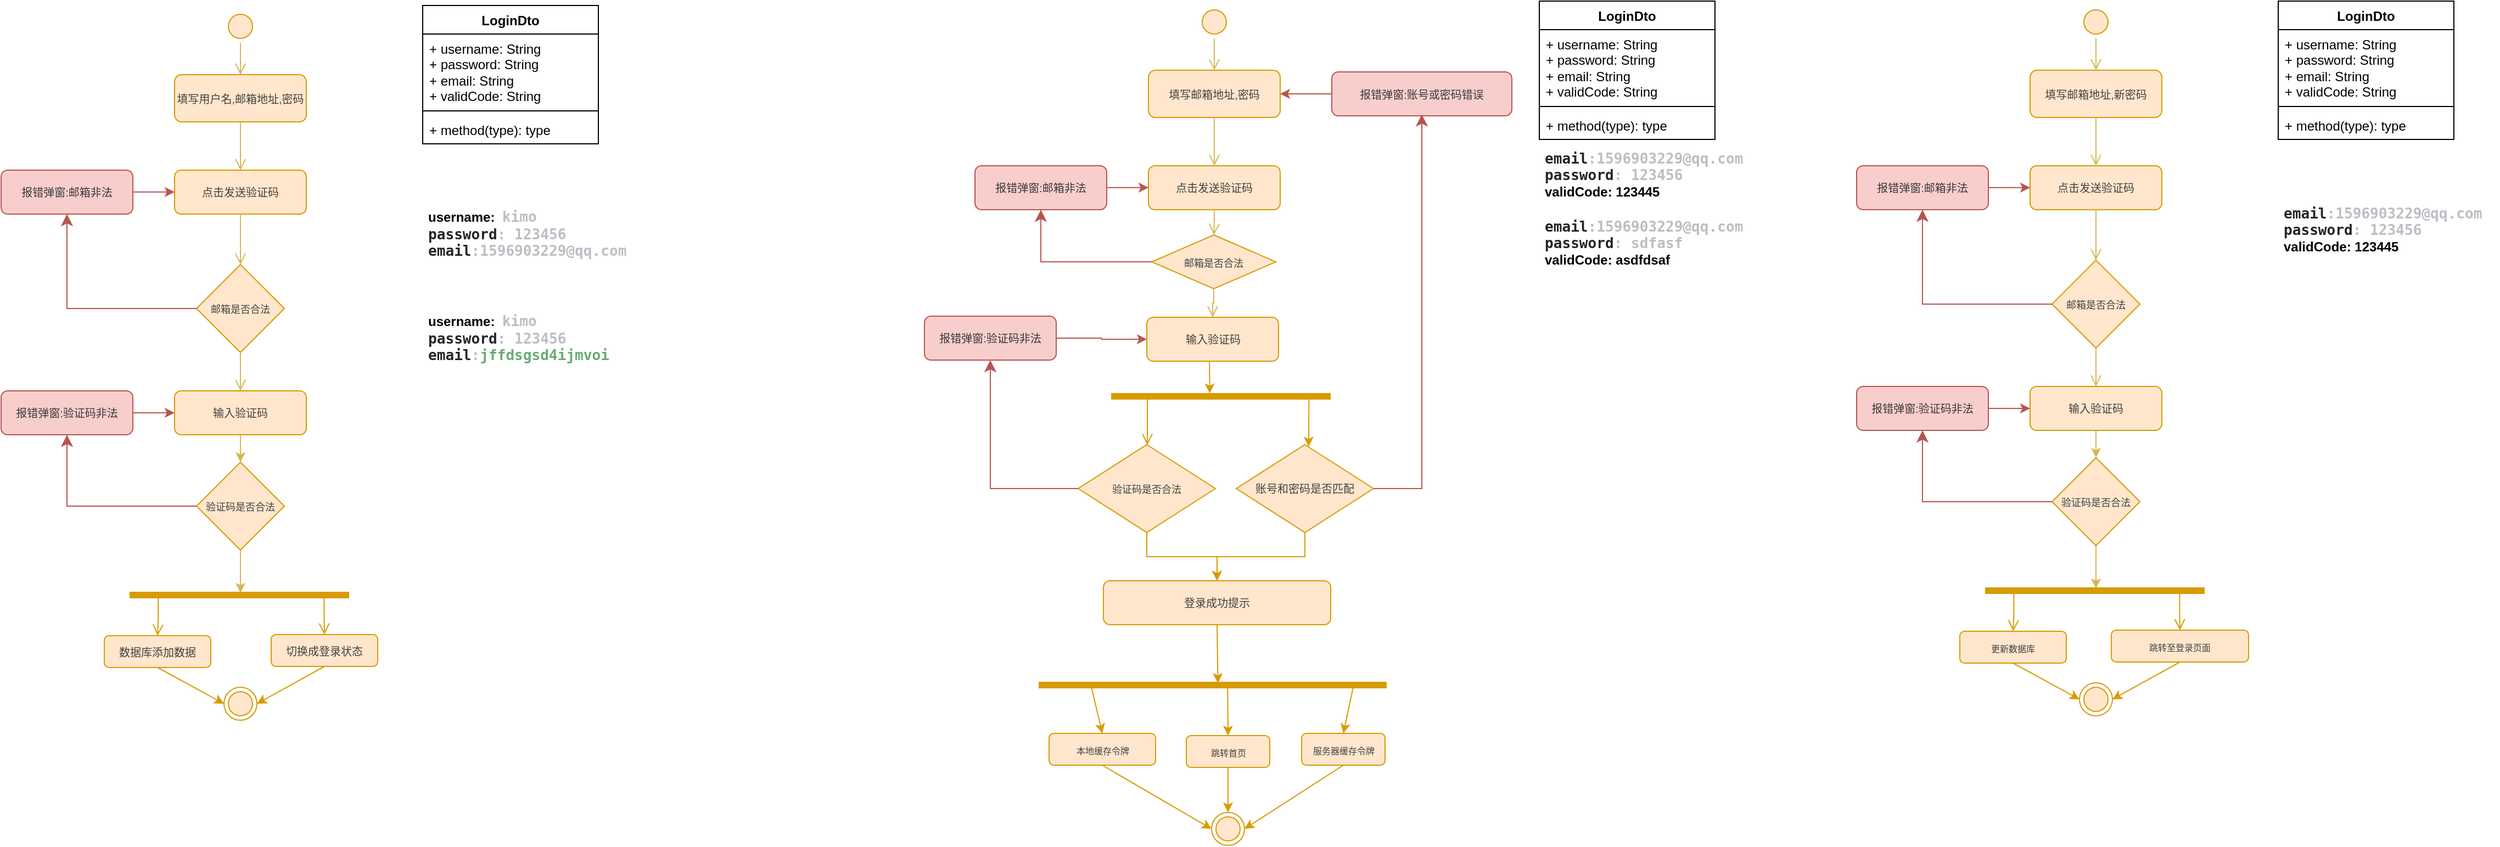<mxfile version="28.2.5">
  <diagram name="第 1 页" id="Ko-EZqCOvVL0mjjenT1L">
    <mxGraphModel dx="1097" dy="647" grid="0" gridSize="10" guides="1" tooltips="1" connect="1" arrows="1" fold="1" page="1" pageScale="1" pageWidth="827" pageHeight="1169" background="none" math="0" shadow="0">
      <root>
        <mxCell id="0" />
        <mxCell id="1" parent="0" />
        <mxCell id="JyAN_obIHdgHUJqG_vVm-1" value="" style="ellipse;html=1;shape=endState;fillColor=#ffe6cc;strokeColor=#d79b00;" parent="1" vertex="1">
          <mxGeometry x="233" y="665" width="30" height="30" as="geometry" />
        </mxCell>
        <mxCell id="JyAN_obIHdgHUJqG_vVm-2" value="" style="ellipse;html=1;shape=startState;fillColor=#ffe6cc;strokeColor=#d79b00;" parent="1" vertex="1">
          <mxGeometry x="233" y="48" width="30" height="30" as="geometry" />
        </mxCell>
        <mxCell id="JyAN_obIHdgHUJqG_vVm-3" value="" style="edgeStyle=orthogonalEdgeStyle;html=1;verticalAlign=bottom;endArrow=open;endSize=8;strokeColor=#d6b656;rounded=0;fillColor=#fff2cc;" parent="1" source="JyAN_obIHdgHUJqG_vVm-2" target="JyAN_obIHdgHUJqG_vVm-4" edge="1">
          <mxGeometry relative="1" as="geometry">
            <mxPoint x="248" y="138" as="targetPoint" />
          </mxGeometry>
        </mxCell>
        <mxCell id="JyAN_obIHdgHUJqG_vVm-4" value="&lt;font style=&quot;color: rgb(66, 66, 66); font-size: 10px;&quot;&gt;填写用户名,邮箱地址,密码&lt;/font&gt;" style="rounded=1;whiteSpace=wrap;html=1;fillColor=#ffe6cc;strokeColor=#d79b00;" parent="1" vertex="1">
          <mxGeometry x="188" y="107" width="120" height="43" as="geometry" />
        </mxCell>
        <mxCell id="JyAN_obIHdgHUJqG_vVm-5" value="&lt;font style=&quot;color: rgb(66, 66, 66); font-size: 10px;&quot;&gt;点击发送验证码&lt;/font&gt;" style="rounded=1;whiteSpace=wrap;html=1;fillColor=#ffe6cc;strokeColor=#d79b00;" parent="1" vertex="1">
          <mxGeometry x="188" y="194" width="120" height="40" as="geometry" />
        </mxCell>
        <mxCell id="JyAN_obIHdgHUJqG_vVm-6" value="" style="edgeStyle=orthogonalEdgeStyle;html=1;verticalAlign=bottom;endArrow=open;endSize=8;strokeColor=#d6b656;rounded=0;fillColor=#fff2cc;entryX=0.5;entryY=0;entryDx=0;entryDy=0;exitX=0.5;exitY=1;exitDx=0;exitDy=0;" parent="1" source="JyAN_obIHdgHUJqG_vVm-4" target="JyAN_obIHdgHUJqG_vVm-5" edge="1">
          <mxGeometry relative="1" as="geometry">
            <mxPoint x="243" y="174" as="targetPoint" />
            <mxPoint x="243" y="100" as="sourcePoint" />
          </mxGeometry>
        </mxCell>
        <mxCell id="JyAN_obIHdgHUJqG_vVm-7" value="" style="edgeStyle=orthogonalEdgeStyle;html=1;verticalAlign=bottom;endArrow=open;endSize=8;strokeColor=#d6b656;rounded=0;fillColor=#fff2cc;entryX=0.5;entryY=0;entryDx=0;entryDy=0;" parent="1" source="JyAN_obIHdgHUJqG_vVm-5" target="JyAN_obIHdgHUJqG_vVm-8" edge="1">
          <mxGeometry relative="1" as="geometry">
            <mxPoint x="247.71" y="474" as="targetPoint" />
            <mxPoint x="247.71" y="364" as="sourcePoint" />
          </mxGeometry>
        </mxCell>
        <mxCell id="JyAN_obIHdgHUJqG_vVm-8" value="&lt;font style=&quot;font-size: 9px; color: rgb(66, 66, 66);&quot;&gt;邮箱是否合法&lt;/font&gt;" style="rhombus;whiteSpace=wrap;html=1;fillColor=#ffe6cc;strokeColor=#d79b00;" parent="1" vertex="1">
          <mxGeometry x="208" y="280" width="80" height="80" as="geometry" />
        </mxCell>
        <mxCell id="JyAN_obIHdgHUJqG_vVm-9" value="" style="edgeStyle=segmentEdgeStyle;endArrow=classic;html=1;curved=0;rounded=0;endSize=8;startSize=8;fillColor=#f8cecc;strokeColor=#b85450;exitX=0;exitY=0.5;exitDx=0;exitDy=0;entryX=0.5;entryY=1;entryDx=0;entryDy=0;" parent="1" source="JyAN_obIHdgHUJqG_vVm-8" target="JyAN_obIHdgHUJqG_vVm-10" edge="1">
          <mxGeometry width="50" height="50" relative="1" as="geometry">
            <mxPoint x="318" y="364" as="sourcePoint" />
            <mxPoint x="71" y="253" as="targetPoint" />
          </mxGeometry>
        </mxCell>
        <mxCell id="cl41dGnrG3kQafIAovNq-9" value="" style="edgeStyle=orthogonalEdgeStyle;rounded=0;orthogonalLoop=1;jettySize=auto;html=1;fillColor=#f8cecc;strokeColor=#b85450;" parent="1" edge="1">
          <mxGeometry relative="1" as="geometry">
            <mxPoint x="149.0" y="213.9" as="sourcePoint" />
            <mxPoint x="188" y="213.9" as="targetPoint" />
            <Array as="points">
              <mxPoint x="176" y="213.9" />
              <mxPoint x="176" y="213.9" />
            </Array>
          </mxGeometry>
        </mxCell>
        <mxCell id="JyAN_obIHdgHUJqG_vVm-10" value="&lt;span style=&quot;font-size: 10px;&quot;&gt;&lt;font style=&quot;color: rgb(58, 58, 58);&quot;&gt;报错弹窗:邮箱非法&lt;/font&gt;&lt;/span&gt;" style="rounded=1;whiteSpace=wrap;html=1;fillColor=#f8cecc;strokeColor=#b85450;" parent="1" vertex="1">
          <mxGeometry x="30" y="194" width="120" height="40" as="geometry" />
        </mxCell>
        <mxCell id="JyAN_obIHdgHUJqG_vVm-11" value="" style="edgeStyle=orthogonalEdgeStyle;html=1;verticalAlign=bottom;endArrow=open;endSize=8;strokeColor=#d6b656;rounded=0;fillColor=#fff2cc;exitX=0.5;exitY=1;exitDx=0;exitDy=0;entryX=0.5;entryY=0;entryDx=0;entryDy=0;" parent="1" source="JyAN_obIHdgHUJqG_vVm-8" target="cl41dGnrG3kQafIAovNq-2" edge="1">
          <mxGeometry relative="1" as="geometry">
            <mxPoint x="248" y="403" as="targetPoint" />
            <mxPoint x="247" y="417" as="sourcePoint" />
          </mxGeometry>
        </mxCell>
        <mxCell id="JyAN_obIHdgHUJqG_vVm-12" value="" style="shape=line;html=1;strokeWidth=6;strokeColor=#d79b00;fillColor=#ffe6cc;" parent="1" vertex="1">
          <mxGeometry x="147" y="576" width="200" height="10" as="geometry" />
        </mxCell>
        <mxCell id="JyAN_obIHdgHUJqG_vVm-13" value="" style="edgeStyle=orthogonalEdgeStyle;html=1;verticalAlign=bottom;endArrow=open;endSize=8;strokeColor=#d79b00;rounded=0;fillColor=#ffe6cc;exitX=0.131;exitY=0.553;exitDx=0;exitDy=0;exitPerimeter=0;entryX=0.5;entryY=0;entryDx=0;entryDy=0;" parent="1" source="JyAN_obIHdgHUJqG_vVm-12" target="JyAN_obIHdgHUJqG_vVm-14" edge="1">
          <mxGeometry relative="1" as="geometry">
            <mxPoint x="173" y="765.32" as="targetPoint" />
            <mxPoint x="174.8" y="647" as="sourcePoint" />
          </mxGeometry>
        </mxCell>
        <mxCell id="JyAN_obIHdgHUJqG_vVm-14" value="&lt;font color=&quot;#424242&quot;&gt;&lt;span style=&quot;font-size: 10px;&quot;&gt;数据库添加数据&lt;/span&gt;&lt;/font&gt;" style="rounded=1;whiteSpace=wrap;html=1;fillColor=#ffe6cc;strokeColor=#d79b00;" parent="1" vertex="1">
          <mxGeometry x="124" y="618" width="97" height="29" as="geometry" />
        </mxCell>
        <mxCell id="JyAN_obIHdgHUJqG_vVm-15" value="" style="edgeStyle=orthogonalEdgeStyle;html=1;verticalAlign=bottom;endArrow=open;endSize=8;strokeColor=#d79b00;rounded=0;fillColor=#ffe6cc;exitX=0.886;exitY=0.567;exitDx=0;exitDy=0;exitPerimeter=0;entryX=0.5;entryY=0;entryDx=0;entryDy=0;" parent="1" source="JyAN_obIHdgHUJqG_vVm-12" target="JyAN_obIHdgHUJqG_vVm-16" edge="1">
          <mxGeometry relative="1" as="geometry">
            <mxPoint x="325" y="774" as="targetPoint" />
            <mxPoint x="324" y="633" as="sourcePoint" />
          </mxGeometry>
        </mxCell>
        <mxCell id="JyAN_obIHdgHUJqG_vVm-16" value="&lt;font color=&quot;#424242&quot;&gt;&lt;span style=&quot;font-size: 10px;&quot;&gt;切换成登录状态&lt;/span&gt;&lt;/font&gt;" style="rounded=1;whiteSpace=wrap;html=1;fillColor=#ffe6cc;strokeColor=#d79b00;" parent="1" vertex="1">
          <mxGeometry x="276" y="617" width="97" height="29" as="geometry" />
        </mxCell>
        <mxCell id="JyAN_obIHdgHUJqG_vVm-18" value="" style="endArrow=classic;html=1;rounded=0;fillColor=#ffe6cc;strokeColor=#d79b00;entryX=0;entryY=0.5;entryDx=0;entryDy=0;exitX=0.5;exitY=1;exitDx=0;exitDy=0;" parent="1" source="JyAN_obIHdgHUJqG_vVm-14" target="JyAN_obIHdgHUJqG_vVm-1" edge="1">
          <mxGeometry width="50" height="50" relative="1" as="geometry">
            <mxPoint x="99" y="818" as="sourcePoint" />
            <mxPoint x="149" y="768" as="targetPoint" />
          </mxGeometry>
        </mxCell>
        <mxCell id="JyAN_obIHdgHUJqG_vVm-19" value="" style="endArrow=classic;html=1;rounded=0;fillColor=#ffe6cc;strokeColor=#d79b00;entryX=1;entryY=0.5;entryDx=0;entryDy=0;exitX=0.5;exitY=1;exitDx=0;exitDy=0;" parent="1" source="JyAN_obIHdgHUJqG_vVm-16" target="JyAN_obIHdgHUJqG_vVm-1" edge="1">
          <mxGeometry width="50" height="50" relative="1" as="geometry">
            <mxPoint x="282" y="723" as="sourcePoint" />
            <mxPoint x="342" y="795" as="targetPoint" />
          </mxGeometry>
        </mxCell>
        <mxCell id="JyAN_obIHdgHUJqG_vVm-20" value="LoginDto" style="swimlane;fontStyle=1;align=center;verticalAlign=top;childLayout=stackLayout;horizontal=1;startSize=26;horizontalStack=0;resizeParent=1;resizeParentMax=0;resizeLast=0;collapsible=1;marginBottom=0;whiteSpace=wrap;html=1;" parent="1" vertex="1">
          <mxGeometry x="414" y="44" width="160" height="126" as="geometry" />
        </mxCell>
        <mxCell id="JyAN_obIHdgHUJqG_vVm-21" value="+ username: String&lt;div&gt;+ password: String&lt;/div&gt;&lt;div&gt;+ email: String&lt;/div&gt;&lt;div&gt;+ validCode: String&lt;/div&gt;" style="text;strokeColor=none;fillColor=none;align=left;verticalAlign=top;spacingLeft=4;spacingRight=4;overflow=hidden;rotatable=0;points=[[0,0.5],[1,0.5]];portConstraint=eastwest;whiteSpace=wrap;html=1;" parent="JyAN_obIHdgHUJqG_vVm-20" vertex="1">
          <mxGeometry y="26" width="160" height="66" as="geometry" />
        </mxCell>
        <mxCell id="JyAN_obIHdgHUJqG_vVm-22" value="" style="line;strokeWidth=1;fillColor=none;align=left;verticalAlign=middle;spacingTop=-1;spacingLeft=3;spacingRight=3;rotatable=0;labelPosition=right;points=[];portConstraint=eastwest;strokeColor=inherit;" parent="JyAN_obIHdgHUJqG_vVm-20" vertex="1">
          <mxGeometry y="92" width="160" height="8" as="geometry" />
        </mxCell>
        <mxCell id="JyAN_obIHdgHUJqG_vVm-23" value="+ method(type): type" style="text;strokeColor=none;fillColor=none;align=left;verticalAlign=top;spacingLeft=4;spacingRight=4;overflow=hidden;rotatable=0;points=[[0,0.5],[1,0.5]];portConstraint=eastwest;whiteSpace=wrap;html=1;" parent="JyAN_obIHdgHUJqG_vVm-20" vertex="1">
          <mxGeometry y="100" width="160" height="26" as="geometry" />
        </mxCell>
        <mxCell id="JyAN_obIHdgHUJqG_vVm-24" value="username:&amp;nbsp;&lt;span&gt;&amp;nbsp;&lt;span style=&quot;font-family: &amp;quot;JetBrains Mono&amp;quot;, monospace; font-size: 9.8pt; color: rgb(188, 190, 196);&quot;&gt;kimo&lt;/span&gt;&lt;/span&gt;&lt;div&gt;&lt;span style=&quot;font-family: &amp;quot;JetBrains Mono&amp;quot;, monospace; font-size: 9.8pt; color: rgb(188, 190, 196);&quot;&gt;&lt;font style=&quot;color: rgb(37, 37, 37);&quot;&gt;password&lt;/font&gt;&lt;/span&gt;&lt;span style=&quot;font-family: &amp;quot;JetBrains Mono&amp;quot;, monospace; font-size: 9.8pt; color: rgb(188, 190, 196);&quot;&gt;: 123456&lt;/span&gt;&lt;/div&gt;&lt;div&gt;&lt;span style=&quot;font-family: &amp;quot;JetBrains Mono&amp;quot;, monospace; font-size: 9.8pt; color: rgb(188, 190, 196);&quot;&gt;&lt;font style=&quot;color: rgb(37, 37, 37);&quot;&gt;email&lt;/font&gt;&lt;/span&gt;&lt;span style=&quot;font-family: &amp;quot;JetBrains Mono&amp;quot;, monospace; font-size: 9.8pt; color: rgb(188, 190, 196);&quot;&gt;:1596903229@qq.com&lt;/span&gt;&lt;/div&gt;" style="text;align=left;fontStyle=1;verticalAlign=middle;spacingLeft=3;spacingRight=3;strokeColor=none;rotatable=0;points=[[0,0.5],[1,0.5]];portConstraint=eastwest;html=1;" parent="1" vertex="1">
          <mxGeometry x="414" y="207" width="201" height="90" as="geometry" />
        </mxCell>
        <mxCell id="JyAN_obIHdgHUJqG_vVm-25" value="username:&amp;nbsp;&lt;span&gt;&amp;nbsp;&lt;span style=&quot;font-family: &amp;quot;JetBrains Mono&amp;quot;, monospace; font-size: 9.8pt; color: rgb(188, 190, 196);&quot;&gt;kimo&lt;/span&gt;&lt;/span&gt;&lt;div&gt;&lt;span style=&quot;font-family: &amp;quot;JetBrains Mono&amp;quot;, monospace; font-size: 9.8pt; color: rgb(188, 190, 196);&quot;&gt;&lt;font style=&quot;color: rgb(37, 37, 37);&quot;&gt;password&lt;/font&gt;&lt;/span&gt;&lt;span style=&quot;font-family: &amp;quot;JetBrains Mono&amp;quot;, monospace; font-size: 9.8pt; color: rgb(188, 190, 196);&quot;&gt;: 123456&lt;/span&gt;&lt;/div&gt;&lt;div&gt;&lt;span style=&quot;font-family: &amp;quot;JetBrains Mono&amp;quot;, monospace; font-size: 9.8pt; color: rgb(188, 190, 196);&quot;&gt;&lt;font style=&quot;color: rgb(37, 37, 37);&quot;&gt;email&lt;/font&gt;&lt;/span&gt;&lt;span style=&quot;font-family: &amp;quot;JetBrains Mono&amp;quot;, monospace; font-size: 9.8pt; color: rgb(188, 190, 196);&quot;&gt;:&lt;/span&gt;&lt;span style=&quot;color: rgb(106, 171, 115); font-family: &amp;quot;JetBrains Mono&amp;quot;, monospace; font-size: 9.8pt;&quot;&gt;jffdsgsd4ijmvo&lt;/span&gt;&lt;span style=&quot;color: rgb(106, 171, 115); font-family: &amp;quot;JetBrains Mono&amp;quot;, monospace; font-size: 9.8pt;&quot;&gt;i&lt;/span&gt;&lt;/div&gt;" style="text;align=left;fontStyle=1;verticalAlign=middle;spacingLeft=3;spacingRight=3;strokeColor=none;rotatable=0;points=[[0,0.5],[1,0.5]];portConstraint=eastwest;html=1;" parent="1" vertex="1">
          <mxGeometry x="414" y="302" width="201" height="90" as="geometry" />
        </mxCell>
        <mxCell id="cl41dGnrG3kQafIAovNq-4" value="" style="edgeStyle=orthogonalEdgeStyle;rounded=0;orthogonalLoop=1;jettySize=auto;html=1;fillColor=#fff2cc;strokeColor=#d6b656;" parent="1" source="cl41dGnrG3kQafIAovNq-2" target="cl41dGnrG3kQafIAovNq-3" edge="1">
          <mxGeometry relative="1" as="geometry" />
        </mxCell>
        <mxCell id="cl41dGnrG3kQafIAovNq-2" value="&lt;font style=&quot;color: rgb(66, 66, 66); font-size: 10px;&quot;&gt;输入验证码&lt;/font&gt;" style="rounded=1;whiteSpace=wrap;html=1;fillColor=#ffe6cc;strokeColor=#d79b00;" parent="1" vertex="1">
          <mxGeometry x="188" y="395" width="120" height="40" as="geometry" />
        </mxCell>
        <mxCell id="cl41dGnrG3kQafIAovNq-5" value="" style="edgeStyle=orthogonalEdgeStyle;rounded=0;orthogonalLoop=1;jettySize=auto;html=1;fillColor=#fff2cc;strokeColor=#d6b656;entryX=0.504;entryY=0.26;entryDx=0;entryDy=0;entryPerimeter=0;" parent="1" source="cl41dGnrG3kQafIAovNq-3" target="JyAN_obIHdgHUJqG_vVm-12" edge="1">
          <mxGeometry relative="1" as="geometry">
            <Array as="points">
              <mxPoint x="248" y="579" />
              <mxPoint x="248" y="579" />
            </Array>
          </mxGeometry>
        </mxCell>
        <mxCell id="cl41dGnrG3kQafIAovNq-3" value="&lt;font style=&quot;font-size: 9px; color: rgb(66, 66, 66);&quot;&gt;验证码是否合法&lt;/font&gt;" style="rhombus;whiteSpace=wrap;html=1;fillColor=#ffe6cc;strokeColor=#d79b00;" parent="1" vertex="1">
          <mxGeometry x="208" y="460" width="80" height="80" as="geometry" />
        </mxCell>
        <mxCell id="cl41dGnrG3kQafIAovNq-6" value="" style="edgeStyle=segmentEdgeStyle;endArrow=classic;html=1;curved=0;rounded=0;endSize=8;startSize=8;fillColor=#f8cecc;strokeColor=#b85450;exitX=0;exitY=0.5;exitDx=0;exitDy=0;entryX=0.5;entryY=1;entryDx=0;entryDy=0;" parent="1" source="cl41dGnrG3kQafIAovNq-3" target="cl41dGnrG3kQafIAovNq-7" edge="1">
          <mxGeometry width="50" height="50" relative="1" as="geometry">
            <mxPoint x="208" y="501" as="sourcePoint" />
            <mxPoint x="71" y="434" as="targetPoint" />
          </mxGeometry>
        </mxCell>
        <mxCell id="cl41dGnrG3kQafIAovNq-8" value="" style="edgeStyle=orthogonalEdgeStyle;rounded=0;orthogonalLoop=1;jettySize=auto;html=1;fillColor=#f8cecc;strokeColor=#b85450;" parent="1" source="cl41dGnrG3kQafIAovNq-7" target="cl41dGnrG3kQafIAovNq-2" edge="1">
          <mxGeometry relative="1" as="geometry" />
        </mxCell>
        <mxCell id="cl41dGnrG3kQafIAovNq-7" value="&lt;span style=&quot;font-size: 10px;&quot;&gt;&lt;font style=&quot;color: rgb(58, 58, 58);&quot;&gt;报错弹窗:验证码非法&lt;/font&gt;&lt;/span&gt;" style="rounded=1;whiteSpace=wrap;html=1;fillColor=#f8cecc;strokeColor=#b85450;" parent="1" vertex="1">
          <mxGeometry x="30" y="395" width="120" height="40" as="geometry" />
        </mxCell>
        <mxCell id="cl41dGnrG3kQafIAovNq-10" value="" style="ellipse;html=1;shape=endState;fillColor=#ffe6cc;strokeColor=#d79b00;" parent="1" vertex="1">
          <mxGeometry x="1132.5" y="779" width="30" height="30" as="geometry" />
        </mxCell>
        <mxCell id="cl41dGnrG3kQafIAovNq-11" value="" style="ellipse;html=1;shape=startState;fillColor=#ffe6cc;strokeColor=#d79b00;" parent="1" vertex="1">
          <mxGeometry x="1120" y="44" width="30" height="30" as="geometry" />
        </mxCell>
        <mxCell id="cl41dGnrG3kQafIAovNq-12" value="" style="edgeStyle=orthogonalEdgeStyle;html=1;verticalAlign=bottom;endArrow=open;endSize=8;strokeColor=#d6b656;rounded=0;fillColor=#fff2cc;" parent="1" source="cl41dGnrG3kQafIAovNq-11" target="cl41dGnrG3kQafIAovNq-13" edge="1">
          <mxGeometry relative="1" as="geometry">
            <mxPoint x="1135" y="134" as="targetPoint" />
          </mxGeometry>
        </mxCell>
        <mxCell id="cl41dGnrG3kQafIAovNq-13" value="&lt;font style=&quot;color: rgb(66, 66, 66); font-size: 10px;&quot;&gt;填写邮箱地址,密码&lt;/font&gt;" style="rounded=1;whiteSpace=wrap;html=1;fillColor=#ffe6cc;strokeColor=#d79b00;" parent="1" vertex="1">
          <mxGeometry x="1075" y="103" width="120" height="43" as="geometry" />
        </mxCell>
        <mxCell id="cl41dGnrG3kQafIAovNq-14" value="&lt;font style=&quot;color: rgb(66, 66, 66); font-size: 10px;&quot;&gt;点击发送验证码&lt;/font&gt;" style="rounded=1;whiteSpace=wrap;html=1;fillColor=#ffe6cc;strokeColor=#d79b00;" parent="1" vertex="1">
          <mxGeometry x="1075" y="190" width="120" height="40" as="geometry" />
        </mxCell>
        <mxCell id="cl41dGnrG3kQafIAovNq-15" value="" style="edgeStyle=orthogonalEdgeStyle;html=1;verticalAlign=bottom;endArrow=open;endSize=8;strokeColor=#d6b656;rounded=0;fillColor=#fff2cc;entryX=0.5;entryY=0;entryDx=0;entryDy=0;exitX=0.5;exitY=1;exitDx=0;exitDy=0;" parent="1" source="cl41dGnrG3kQafIAovNq-13" target="cl41dGnrG3kQafIAovNq-14" edge="1">
          <mxGeometry relative="1" as="geometry">
            <mxPoint x="1130" y="170" as="targetPoint" />
            <mxPoint x="1130" y="96" as="sourcePoint" />
          </mxGeometry>
        </mxCell>
        <mxCell id="cl41dGnrG3kQafIAovNq-16" value="" style="edgeStyle=orthogonalEdgeStyle;html=1;verticalAlign=bottom;endArrow=open;endSize=8;strokeColor=#d6b656;rounded=0;fillColor=#fff2cc;entryX=0.5;entryY=0;entryDx=0;entryDy=0;" parent="1" source="cl41dGnrG3kQafIAovNq-14" target="cl41dGnrG3kQafIAovNq-17" edge="1">
          <mxGeometry relative="1" as="geometry">
            <mxPoint x="1134.71" y="470" as="targetPoint" />
            <mxPoint x="1134.71" y="360" as="sourcePoint" />
          </mxGeometry>
        </mxCell>
        <mxCell id="cl41dGnrG3kQafIAovNq-17" value="&lt;font style=&quot;font-size: 9px; color: rgb(66, 66, 66);&quot;&gt;邮箱是否合法&lt;/font&gt;" style="rhombus;whiteSpace=wrap;html=1;fillColor=#ffe6cc;strokeColor=#d79b00;" parent="1" vertex="1">
          <mxGeometry x="1078" y="253" width="113" height="49" as="geometry" />
        </mxCell>
        <mxCell id="cl41dGnrG3kQafIAovNq-18" value="" style="edgeStyle=segmentEdgeStyle;endArrow=classic;html=1;curved=0;rounded=0;endSize=8;startSize=8;fillColor=#f8cecc;strokeColor=#b85450;exitX=0;exitY=0.5;exitDx=0;exitDy=0;entryX=0.5;entryY=1;entryDx=0;entryDy=0;" parent="1" source="cl41dGnrG3kQafIAovNq-17" target="cl41dGnrG3kQafIAovNq-20" edge="1">
          <mxGeometry width="50" height="50" relative="1" as="geometry">
            <mxPoint x="1205" y="360" as="sourcePoint" />
            <mxPoint x="958" y="249" as="targetPoint" />
          </mxGeometry>
        </mxCell>
        <mxCell id="cl41dGnrG3kQafIAovNq-19" value="" style="edgeStyle=orthogonalEdgeStyle;rounded=0;orthogonalLoop=1;jettySize=auto;html=1;fillColor=#f8cecc;strokeColor=#b85450;" parent="1" edge="1">
          <mxGeometry relative="1" as="geometry">
            <mxPoint x="1036" y="209.9" as="sourcePoint" />
            <mxPoint x="1075" y="209.9" as="targetPoint" />
            <Array as="points">
              <mxPoint x="1063" y="209.9" />
              <mxPoint x="1063" y="209.9" />
            </Array>
          </mxGeometry>
        </mxCell>
        <mxCell id="cl41dGnrG3kQafIAovNq-20" value="&lt;span style=&quot;font-size: 10px;&quot;&gt;&lt;font style=&quot;color: rgb(58, 58, 58);&quot;&gt;报错弹窗:邮箱非法&lt;/font&gt;&lt;/span&gt;" style="rounded=1;whiteSpace=wrap;html=1;fillColor=#f8cecc;strokeColor=#b85450;" parent="1" vertex="1">
          <mxGeometry x="917" y="190" width="120" height="40" as="geometry" />
        </mxCell>
        <mxCell id="cl41dGnrG3kQafIAovNq-21" value="" style="edgeStyle=orthogonalEdgeStyle;html=1;verticalAlign=bottom;endArrow=open;endSize=8;strokeColor=#d6b656;rounded=0;fillColor=#fff2cc;exitX=0.5;exitY=1;exitDx=0;exitDy=0;entryX=0.5;entryY=0;entryDx=0;entryDy=0;" parent="1" source="cl41dGnrG3kQafIAovNq-17" target="cl41dGnrG3kQafIAovNq-36" edge="1">
          <mxGeometry relative="1" as="geometry">
            <mxPoint x="1134" y="376" as="targetPoint" />
            <mxPoint x="1133" y="390" as="sourcePoint" />
          </mxGeometry>
        </mxCell>
        <mxCell id="cl41dGnrG3kQafIAovNq-22" value="" style="shape=line;html=1;strokeWidth=6;strokeColor=#d79b00;fillColor=#ffe6cc;" parent="1" vertex="1">
          <mxGeometry x="975" y="658" width="317" height="10" as="geometry" />
        </mxCell>
        <mxCell id="cl41dGnrG3kQafIAovNq-24" value="&lt;font style=&quot;font-size: 8px;&quot; color=&quot;#424242&quot;&gt;本地缓存令牌&lt;/font&gt;" style="rounded=1;whiteSpace=wrap;html=1;fillColor=#ffe6cc;strokeColor=#d79b00;" parent="1" vertex="1">
          <mxGeometry x="984.5" y="707" width="97" height="29" as="geometry" />
        </mxCell>
        <mxCell id="cl41dGnrG3kQafIAovNq-26" value="&lt;font style=&quot;font-size: 8px;&quot; color=&quot;#424242&quot;&gt;服务器缓存令牌&lt;/font&gt;" style="rounded=1;whiteSpace=wrap;html=1;fillColor=#ffe6cc;strokeColor=#d79b00;" parent="1" vertex="1">
          <mxGeometry x="1214.5" y="707" width="76" height="29" as="geometry" />
        </mxCell>
        <mxCell id="cl41dGnrG3kQafIAovNq-27" value="" style="endArrow=classic;html=1;rounded=0;fillColor=#ffe6cc;strokeColor=#d79b00;entryX=0;entryY=0.5;entryDx=0;entryDy=0;exitX=0.5;exitY=1;exitDx=0;exitDy=0;" parent="1" source="cl41dGnrG3kQafIAovNq-24" target="cl41dGnrG3kQafIAovNq-10" edge="1">
          <mxGeometry width="50" height="50" relative="1" as="geometry">
            <mxPoint x="1030.5" y="911" as="sourcePoint" />
            <mxPoint x="1080.5" y="861" as="targetPoint" />
          </mxGeometry>
        </mxCell>
        <mxCell id="cl41dGnrG3kQafIAovNq-28" value="" style="endArrow=classic;html=1;rounded=0;fillColor=#ffe6cc;strokeColor=#d79b00;entryX=1;entryY=0.5;entryDx=0;entryDy=0;exitX=0.5;exitY=1;exitDx=0;exitDy=0;" parent="1" source="cl41dGnrG3kQafIAovNq-26" target="cl41dGnrG3kQafIAovNq-10" edge="1">
          <mxGeometry width="50" height="50" relative="1" as="geometry">
            <mxPoint x="1213.5" y="816" as="sourcePoint" />
            <mxPoint x="1273.5" y="888" as="targetPoint" />
          </mxGeometry>
        </mxCell>
        <mxCell id="cl41dGnrG3kQafIAovNq-29" value="LoginDto" style="swimlane;fontStyle=1;align=center;verticalAlign=top;childLayout=stackLayout;horizontal=1;startSize=26;horizontalStack=0;resizeParent=1;resizeParentMax=0;resizeLast=0;collapsible=1;marginBottom=0;whiteSpace=wrap;html=1;" parent="1" vertex="1">
          <mxGeometry x="1431" y="40" width="160" height="126" as="geometry" />
        </mxCell>
        <mxCell id="cl41dGnrG3kQafIAovNq-30" value="+ username: String&lt;div&gt;+ password: String&lt;/div&gt;&lt;div&gt;+ email: String&lt;/div&gt;&lt;div&gt;+ validCode: String&lt;/div&gt;" style="text;strokeColor=none;fillColor=none;align=left;verticalAlign=top;spacingLeft=4;spacingRight=4;overflow=hidden;rotatable=0;points=[[0,0.5],[1,0.5]];portConstraint=eastwest;whiteSpace=wrap;html=1;" parent="cl41dGnrG3kQafIAovNq-29" vertex="1">
          <mxGeometry y="26" width="160" height="66" as="geometry" />
        </mxCell>
        <mxCell id="cl41dGnrG3kQafIAovNq-31" value="" style="line;strokeWidth=1;fillColor=none;align=left;verticalAlign=middle;spacingTop=-1;spacingLeft=3;spacingRight=3;rotatable=0;labelPosition=right;points=[];portConstraint=eastwest;strokeColor=inherit;" parent="cl41dGnrG3kQafIAovNq-29" vertex="1">
          <mxGeometry y="92" width="160" height="8" as="geometry" />
        </mxCell>
        <mxCell id="cl41dGnrG3kQafIAovNq-32" value="+ method(type): type" style="text;strokeColor=none;fillColor=none;align=left;verticalAlign=top;spacingLeft=4;spacingRight=4;overflow=hidden;rotatable=0;points=[[0,0.5],[1,0.5]];portConstraint=eastwest;whiteSpace=wrap;html=1;" parent="cl41dGnrG3kQafIAovNq-29" vertex="1">
          <mxGeometry y="100" width="160" height="26" as="geometry" />
        </mxCell>
        <mxCell id="cl41dGnrG3kQafIAovNq-33" value="&lt;div&gt;&lt;span style=&quot;font-family: &amp;quot;JetBrains Mono&amp;quot;, monospace; font-size: 9.8pt; color: rgb(188, 190, 196);&quot;&gt;&lt;font style=&quot;color: rgb(37, 37, 37);&quot;&gt;&lt;span style=&quot;font-size: 9.8pt; color: rgb(188, 190, 196);&quot;&gt;&lt;font style=&quot;color: rgb(37, 37, 37);&quot;&gt;email&lt;/font&gt;&lt;/span&gt;&lt;span style=&quot;font-size: 9.8pt; color: rgb(188, 190, 196);&quot;&gt;:1596903229@qq.com&lt;/span&gt;&lt;/font&gt;&lt;/span&gt;&lt;/div&gt;&lt;div&gt;&lt;span style=&quot;font-family: &amp;quot;JetBrains Mono&amp;quot;, monospace; font-size: 9.8pt; color: rgb(188, 190, 196);&quot;&gt;&lt;font style=&quot;color: rgb(37, 37, 37);&quot;&gt;password&lt;/font&gt;&lt;/span&gt;&lt;span style=&quot;font-family: &amp;quot;JetBrains Mono&amp;quot;, monospace; font-size: 9.8pt; color: rgb(188, 190, 196);&quot;&gt;: 123456&lt;/span&gt;&lt;/div&gt;&lt;div&gt;validCode: 123445&lt;/div&gt;" style="text;align=left;fontStyle=1;verticalAlign=middle;spacingLeft=3;spacingRight=3;strokeColor=none;rotatable=0;points=[[0,0.5],[1,0.5]];portConstraint=eastwest;html=1;" parent="1" vertex="1">
          <mxGeometry x="1431" y="166" width="185" height="63" as="geometry" />
        </mxCell>
        <mxCell id="cl41dGnrG3kQafIAovNq-36" value="&lt;font style=&quot;color: rgb(66, 66, 66); font-size: 10px;&quot;&gt;输入验证码&lt;/font&gt;" style="rounded=1;whiteSpace=wrap;html=1;fillColor=#ffe6cc;strokeColor=#d79b00;" parent="1" vertex="1">
          <mxGeometry x="1073.5" y="328" width="120" height="40" as="geometry" />
        </mxCell>
        <mxCell id="i4DFssfE9nqBNgPuMoIz-15" value="" style="edgeStyle=orthogonalEdgeStyle;rounded=0;orthogonalLoop=1;jettySize=auto;html=1;fillColor=#ffe6cc;strokeColor=#d79b00;" parent="1" source="cl41dGnrG3kQafIAovNq-38" target="i4DFssfE9nqBNgPuMoIz-14" edge="1">
          <mxGeometry relative="1" as="geometry" />
        </mxCell>
        <mxCell id="cl41dGnrG3kQafIAovNq-38" value="&lt;font style=&quot;font-size: 9px; color: rgb(66, 66, 66);&quot;&gt;验证码是否合法&lt;/font&gt;" style="rhombus;whiteSpace=wrap;html=1;fillColor=#ffe6cc;strokeColor=#d79b00;" parent="1" vertex="1">
          <mxGeometry x="1011" y="444" width="125" height="80" as="geometry" />
        </mxCell>
        <mxCell id="cl41dGnrG3kQafIAovNq-39" value="" style="edgeStyle=segmentEdgeStyle;endArrow=classic;html=1;curved=0;rounded=0;endSize=8;startSize=8;fillColor=#f8cecc;strokeColor=#b85450;exitX=0;exitY=0.5;exitDx=0;exitDy=0;entryX=0.5;entryY=1;entryDx=0;entryDy=0;" parent="1" source="cl41dGnrG3kQafIAovNq-38" target="cl41dGnrG3kQafIAovNq-41" edge="1">
          <mxGeometry width="50" height="50" relative="1" as="geometry">
            <mxPoint x="1094" y="474" as="sourcePoint" />
            <mxPoint x="957" y="407" as="targetPoint" />
          </mxGeometry>
        </mxCell>
        <mxCell id="cl41dGnrG3kQafIAovNq-40" value="" style="edgeStyle=orthogonalEdgeStyle;rounded=0;orthogonalLoop=1;jettySize=auto;html=1;fillColor=#f8cecc;strokeColor=#b85450;" parent="1" source="cl41dGnrG3kQafIAovNq-41" target="cl41dGnrG3kQafIAovNq-36" edge="1">
          <mxGeometry relative="1" as="geometry" />
        </mxCell>
        <mxCell id="cl41dGnrG3kQafIAovNq-41" value="&lt;span style=&quot;font-size: 10px;&quot;&gt;&lt;font style=&quot;color: rgb(58, 58, 58);&quot;&gt;报错弹窗:验证码非法&lt;/font&gt;&lt;/span&gt;" style="rounded=1;whiteSpace=wrap;html=1;fillColor=#f8cecc;strokeColor=#b85450;" parent="1" vertex="1">
          <mxGeometry x="871" y="327" width="120" height="40" as="geometry" />
        </mxCell>
        <mxCell id="cl41dGnrG3kQafIAovNq-42" value="" style="ellipse;html=1;shape=endState;fillColor=#ffe6cc;strokeColor=#d79b00;" parent="1" vertex="1">
          <mxGeometry x="1923" y="661" width="30" height="30" as="geometry" />
        </mxCell>
        <mxCell id="cl41dGnrG3kQafIAovNq-43" value="" style="ellipse;html=1;shape=startState;fillColor=#ffe6cc;strokeColor=#d79b00;" parent="1" vertex="1">
          <mxGeometry x="1923" y="44" width="30" height="30" as="geometry" />
        </mxCell>
        <mxCell id="cl41dGnrG3kQafIAovNq-44" value="" style="edgeStyle=orthogonalEdgeStyle;html=1;verticalAlign=bottom;endArrow=open;endSize=8;strokeColor=#d6b656;rounded=0;fillColor=#fff2cc;" parent="1" source="cl41dGnrG3kQafIAovNq-43" target="cl41dGnrG3kQafIAovNq-45" edge="1">
          <mxGeometry relative="1" as="geometry">
            <mxPoint x="1938" y="134" as="targetPoint" />
          </mxGeometry>
        </mxCell>
        <mxCell id="cl41dGnrG3kQafIAovNq-45" value="&lt;font style=&quot;color: rgb(66, 66, 66); font-size: 10px;&quot;&gt;填写邮箱地址,新密码&lt;/font&gt;" style="rounded=1;whiteSpace=wrap;html=1;fillColor=#ffe6cc;strokeColor=#d79b00;" parent="1" vertex="1">
          <mxGeometry x="1878" y="103" width="120" height="43" as="geometry" />
        </mxCell>
        <mxCell id="cl41dGnrG3kQafIAovNq-46" value="&lt;font style=&quot;color: rgb(66, 66, 66); font-size: 10px;&quot;&gt;点击发送验证码&lt;/font&gt;" style="rounded=1;whiteSpace=wrap;html=1;fillColor=#ffe6cc;strokeColor=#d79b00;" parent="1" vertex="1">
          <mxGeometry x="1878" y="190" width="120" height="40" as="geometry" />
        </mxCell>
        <mxCell id="cl41dGnrG3kQafIAovNq-47" value="" style="edgeStyle=orthogonalEdgeStyle;html=1;verticalAlign=bottom;endArrow=open;endSize=8;strokeColor=#d6b656;rounded=0;fillColor=#fff2cc;entryX=0.5;entryY=0;entryDx=0;entryDy=0;exitX=0.5;exitY=1;exitDx=0;exitDy=0;" parent="1" source="cl41dGnrG3kQafIAovNq-45" target="cl41dGnrG3kQafIAovNq-46" edge="1">
          <mxGeometry relative="1" as="geometry">
            <mxPoint x="1933" y="170" as="targetPoint" />
            <mxPoint x="1933" y="96" as="sourcePoint" />
          </mxGeometry>
        </mxCell>
        <mxCell id="cl41dGnrG3kQafIAovNq-48" value="" style="edgeStyle=orthogonalEdgeStyle;html=1;verticalAlign=bottom;endArrow=open;endSize=8;strokeColor=#d6b656;rounded=0;fillColor=#fff2cc;entryX=0.5;entryY=0;entryDx=0;entryDy=0;" parent="1" source="cl41dGnrG3kQafIAovNq-46" target="cl41dGnrG3kQafIAovNq-49" edge="1">
          <mxGeometry relative="1" as="geometry">
            <mxPoint x="1937.71" y="470" as="targetPoint" />
            <mxPoint x="1937.71" y="360" as="sourcePoint" />
          </mxGeometry>
        </mxCell>
        <mxCell id="cl41dGnrG3kQafIAovNq-49" value="&lt;font style=&quot;font-size: 9px; color: rgb(66, 66, 66);&quot;&gt;邮箱是否合法&lt;/font&gt;" style="rhombus;whiteSpace=wrap;html=1;fillColor=#ffe6cc;strokeColor=#d79b00;" parent="1" vertex="1">
          <mxGeometry x="1898" y="276" width="80" height="80" as="geometry" />
        </mxCell>
        <mxCell id="cl41dGnrG3kQafIAovNq-50" value="" style="edgeStyle=segmentEdgeStyle;endArrow=classic;html=1;curved=0;rounded=0;endSize=8;startSize=8;fillColor=#f8cecc;strokeColor=#b85450;exitX=0;exitY=0.5;exitDx=0;exitDy=0;entryX=0.5;entryY=1;entryDx=0;entryDy=0;" parent="1" source="cl41dGnrG3kQafIAovNq-49" target="cl41dGnrG3kQafIAovNq-52" edge="1">
          <mxGeometry width="50" height="50" relative="1" as="geometry">
            <mxPoint x="2008" y="360" as="sourcePoint" />
            <mxPoint x="1761" y="249" as="targetPoint" />
          </mxGeometry>
        </mxCell>
        <mxCell id="cl41dGnrG3kQafIAovNq-51" value="" style="edgeStyle=orthogonalEdgeStyle;rounded=0;orthogonalLoop=1;jettySize=auto;html=1;fillColor=#f8cecc;strokeColor=#b85450;" parent="1" edge="1">
          <mxGeometry relative="1" as="geometry">
            <mxPoint x="1839" y="209.9" as="sourcePoint" />
            <mxPoint x="1878" y="209.9" as="targetPoint" />
            <Array as="points">
              <mxPoint x="1866" y="209.9" />
              <mxPoint x="1866" y="209.9" />
            </Array>
          </mxGeometry>
        </mxCell>
        <mxCell id="cl41dGnrG3kQafIAovNq-52" value="&lt;span style=&quot;font-size: 10px;&quot;&gt;&lt;font style=&quot;color: rgb(58, 58, 58);&quot;&gt;报错弹窗:邮箱非法&lt;/font&gt;&lt;/span&gt;" style="rounded=1;whiteSpace=wrap;html=1;fillColor=#f8cecc;strokeColor=#b85450;" parent="1" vertex="1">
          <mxGeometry x="1720" y="190" width="120" height="40" as="geometry" />
        </mxCell>
        <mxCell id="cl41dGnrG3kQafIAovNq-53" value="" style="edgeStyle=orthogonalEdgeStyle;html=1;verticalAlign=bottom;endArrow=open;endSize=8;strokeColor=#d6b656;rounded=0;fillColor=#fff2cc;exitX=0.5;exitY=1;exitDx=0;exitDy=0;entryX=0.5;entryY=0;entryDx=0;entryDy=0;" parent="1" source="cl41dGnrG3kQafIAovNq-49" target="cl41dGnrG3kQafIAovNq-67" edge="1">
          <mxGeometry relative="1" as="geometry">
            <mxPoint x="1938" y="399" as="targetPoint" />
            <mxPoint x="1937" y="413" as="sourcePoint" />
          </mxGeometry>
        </mxCell>
        <mxCell id="cl41dGnrG3kQafIAovNq-54" value="" style="shape=line;html=1;strokeWidth=6;strokeColor=#d79b00;fillColor=#ffe6cc;" parent="1" vertex="1">
          <mxGeometry x="1837" y="572" width="200" height="10" as="geometry" />
        </mxCell>
        <mxCell id="cl41dGnrG3kQafIAovNq-55" value="" style="edgeStyle=orthogonalEdgeStyle;html=1;verticalAlign=bottom;endArrow=open;endSize=8;strokeColor=#d79b00;rounded=0;fillColor=#ffe6cc;exitX=0.131;exitY=0.553;exitDx=0;exitDy=0;exitPerimeter=0;entryX=0.5;entryY=0;entryDx=0;entryDy=0;" parent="1" source="cl41dGnrG3kQafIAovNq-54" target="cl41dGnrG3kQafIAovNq-56" edge="1">
          <mxGeometry relative="1" as="geometry">
            <mxPoint x="1863" y="761.32" as="targetPoint" />
            <mxPoint x="1864.8" y="643" as="sourcePoint" />
          </mxGeometry>
        </mxCell>
        <mxCell id="cl41dGnrG3kQafIAovNq-56" value="&lt;font color=&quot;#424242&quot;&gt;&lt;span style=&quot;font-size: 8px;&quot;&gt;更新数据库&lt;/span&gt;&lt;/font&gt;" style="rounded=1;whiteSpace=wrap;html=1;fillColor=#ffe6cc;strokeColor=#d79b00;" parent="1" vertex="1">
          <mxGeometry x="1814" y="614" width="97" height="29" as="geometry" />
        </mxCell>
        <mxCell id="cl41dGnrG3kQafIAovNq-57" value="" style="edgeStyle=orthogonalEdgeStyle;html=1;verticalAlign=bottom;endArrow=open;endSize=8;strokeColor=#d79b00;rounded=0;fillColor=#ffe6cc;exitX=0.886;exitY=0.567;exitDx=0;exitDy=0;exitPerimeter=0;entryX=0.5;entryY=0;entryDx=0;entryDy=0;" parent="1" source="cl41dGnrG3kQafIAovNq-54" target="cl41dGnrG3kQafIAovNq-58" edge="1">
          <mxGeometry relative="1" as="geometry">
            <mxPoint x="2015" y="770" as="targetPoint" />
            <mxPoint x="2014" y="629" as="sourcePoint" />
          </mxGeometry>
        </mxCell>
        <mxCell id="cl41dGnrG3kQafIAovNq-58" value="&lt;font style=&quot;font-size: 8px;&quot; color=&quot;#424242&quot;&gt;跳转至登录页面&lt;/font&gt;" style="rounded=1;whiteSpace=wrap;html=1;fillColor=#ffe6cc;strokeColor=#d79b00;" parent="1" vertex="1">
          <mxGeometry x="1952" y="613" width="125" height="29" as="geometry" />
        </mxCell>
        <mxCell id="cl41dGnrG3kQafIAovNq-59" value="" style="endArrow=classic;html=1;rounded=0;fillColor=#ffe6cc;strokeColor=#d79b00;entryX=0;entryY=0.5;entryDx=0;entryDy=0;exitX=0.5;exitY=1;exitDx=0;exitDy=0;" parent="1" source="cl41dGnrG3kQafIAovNq-56" target="cl41dGnrG3kQafIAovNq-42" edge="1">
          <mxGeometry width="50" height="50" relative="1" as="geometry">
            <mxPoint x="1789" y="814" as="sourcePoint" />
            <mxPoint x="1839" y="764" as="targetPoint" />
          </mxGeometry>
        </mxCell>
        <mxCell id="cl41dGnrG3kQafIAovNq-60" value="" style="endArrow=classic;html=1;rounded=0;fillColor=#ffe6cc;strokeColor=#d79b00;entryX=1;entryY=0.5;entryDx=0;entryDy=0;exitX=0.5;exitY=1;exitDx=0;exitDy=0;" parent="1" source="cl41dGnrG3kQafIAovNq-58" target="cl41dGnrG3kQafIAovNq-42" edge="1">
          <mxGeometry width="50" height="50" relative="1" as="geometry">
            <mxPoint x="1972" y="719" as="sourcePoint" />
            <mxPoint x="2032" y="791" as="targetPoint" />
          </mxGeometry>
        </mxCell>
        <mxCell id="cl41dGnrG3kQafIAovNq-61" value="LoginDto" style="swimlane;fontStyle=1;align=center;verticalAlign=top;childLayout=stackLayout;horizontal=1;startSize=26;horizontalStack=0;resizeParent=1;resizeParentMax=0;resizeLast=0;collapsible=1;marginBottom=0;whiteSpace=wrap;html=1;" parent="1" vertex="1">
          <mxGeometry x="2104" y="40" width="160" height="126" as="geometry" />
        </mxCell>
        <mxCell id="cl41dGnrG3kQafIAovNq-62" value="+ username: String&lt;div&gt;+ password: String&lt;/div&gt;&lt;div&gt;+ email: String&lt;/div&gt;&lt;div&gt;+ validCode: String&lt;/div&gt;" style="text;strokeColor=none;fillColor=none;align=left;verticalAlign=top;spacingLeft=4;spacingRight=4;overflow=hidden;rotatable=0;points=[[0,0.5],[1,0.5]];portConstraint=eastwest;whiteSpace=wrap;html=1;" parent="cl41dGnrG3kQafIAovNq-61" vertex="1">
          <mxGeometry y="26" width="160" height="66" as="geometry" />
        </mxCell>
        <mxCell id="cl41dGnrG3kQafIAovNq-63" value="" style="line;strokeWidth=1;fillColor=none;align=left;verticalAlign=middle;spacingTop=-1;spacingLeft=3;spacingRight=3;rotatable=0;labelPosition=right;points=[];portConstraint=eastwest;strokeColor=inherit;" parent="cl41dGnrG3kQafIAovNq-61" vertex="1">
          <mxGeometry y="92" width="160" height="8" as="geometry" />
        </mxCell>
        <mxCell id="cl41dGnrG3kQafIAovNq-64" value="+ method(type): type" style="text;strokeColor=none;fillColor=none;align=left;verticalAlign=top;spacingLeft=4;spacingRight=4;overflow=hidden;rotatable=0;points=[[0,0.5],[1,0.5]];portConstraint=eastwest;whiteSpace=wrap;html=1;" parent="cl41dGnrG3kQafIAovNq-61" vertex="1">
          <mxGeometry y="100" width="160" height="26" as="geometry" />
        </mxCell>
        <mxCell id="cl41dGnrG3kQafIAovNq-65" value="&lt;div&gt;&lt;span style=&quot;font-family: &amp;quot;JetBrains Mono&amp;quot;, monospace; font-size: 9.8pt; color: rgb(188, 190, 196);&quot;&gt;&lt;font style=&quot;color: rgb(37, 37, 37);&quot;&gt;&lt;span style=&quot;font-size: 9.8pt; color: rgb(188, 190, 196);&quot;&gt;&lt;font style=&quot;color: rgb(37, 37, 37);&quot;&gt;email&lt;/font&gt;&lt;/span&gt;&lt;span style=&quot;font-size: 9.8pt; color: rgb(188, 190, 196);&quot;&gt;:1596903229@qq.com&lt;/span&gt;&lt;/font&gt;&lt;/span&gt;&lt;/div&gt;&lt;div&gt;&lt;span style=&quot;font-family: &amp;quot;JetBrains Mono&amp;quot;, monospace; font-size: 9.8pt; color: rgb(188, 190, 196);&quot;&gt;&lt;font style=&quot;color: rgb(37, 37, 37);&quot;&gt;password&lt;/font&gt;&lt;/span&gt;&lt;span style=&quot;font-family: &amp;quot;JetBrains Mono&amp;quot;, monospace; font-size: 9.8pt; color: rgb(188, 190, 196);&quot;&gt;: 123456&lt;/span&gt;&lt;/div&gt;&lt;div&gt;validCode: 123445&lt;/div&gt;" style="text;align=left;fontStyle=1;verticalAlign=middle;spacingLeft=3;spacingRight=3;strokeColor=none;rotatable=0;points=[[0,0.5],[1,0.5]];portConstraint=eastwest;html=1;" parent="1" vertex="1">
          <mxGeometry x="2104" y="203" width="201" height="90" as="geometry" />
        </mxCell>
        <mxCell id="cl41dGnrG3kQafIAovNq-66" value="" style="edgeStyle=orthogonalEdgeStyle;rounded=0;orthogonalLoop=1;jettySize=auto;html=1;fillColor=#fff2cc;strokeColor=#d6b656;" parent="1" source="cl41dGnrG3kQafIAovNq-67" target="cl41dGnrG3kQafIAovNq-69" edge="1">
          <mxGeometry relative="1" as="geometry" />
        </mxCell>
        <mxCell id="cl41dGnrG3kQafIAovNq-67" value="&lt;font style=&quot;color: rgb(66, 66, 66); font-size: 10px;&quot;&gt;输入验证码&lt;/font&gt;" style="rounded=1;whiteSpace=wrap;html=1;fillColor=#ffe6cc;strokeColor=#d79b00;" parent="1" vertex="1">
          <mxGeometry x="1878" y="391" width="120" height="40" as="geometry" />
        </mxCell>
        <mxCell id="cl41dGnrG3kQafIAovNq-68" value="" style="edgeStyle=orthogonalEdgeStyle;rounded=0;orthogonalLoop=1;jettySize=auto;html=1;fillColor=#fff2cc;strokeColor=#d6b656;entryX=0.504;entryY=0.26;entryDx=0;entryDy=0;entryPerimeter=0;" parent="1" source="cl41dGnrG3kQafIAovNq-69" target="cl41dGnrG3kQafIAovNq-54" edge="1">
          <mxGeometry relative="1" as="geometry">
            <Array as="points">
              <mxPoint x="1938" y="575" />
              <mxPoint x="1938" y="575" />
            </Array>
          </mxGeometry>
        </mxCell>
        <mxCell id="cl41dGnrG3kQafIAovNq-69" value="&lt;font style=&quot;font-size: 9px; color: rgb(66, 66, 66);&quot;&gt;验证码是否合法&lt;/font&gt;" style="rhombus;whiteSpace=wrap;html=1;fillColor=#ffe6cc;strokeColor=#d79b00;" parent="1" vertex="1">
          <mxGeometry x="1898" y="456" width="80" height="80" as="geometry" />
        </mxCell>
        <mxCell id="cl41dGnrG3kQafIAovNq-70" value="" style="edgeStyle=segmentEdgeStyle;endArrow=classic;html=1;curved=0;rounded=0;endSize=8;startSize=8;fillColor=#f8cecc;strokeColor=#b85450;exitX=0;exitY=0.5;exitDx=0;exitDy=0;entryX=0.5;entryY=1;entryDx=0;entryDy=0;" parent="1" source="cl41dGnrG3kQafIAovNq-69" target="cl41dGnrG3kQafIAovNq-72" edge="1">
          <mxGeometry width="50" height="50" relative="1" as="geometry">
            <mxPoint x="1898" y="497" as="sourcePoint" />
            <mxPoint x="1761" y="430" as="targetPoint" />
          </mxGeometry>
        </mxCell>
        <mxCell id="cl41dGnrG3kQafIAovNq-71" value="" style="edgeStyle=orthogonalEdgeStyle;rounded=0;orthogonalLoop=1;jettySize=auto;html=1;fillColor=#f8cecc;strokeColor=#b85450;" parent="1" source="cl41dGnrG3kQafIAovNq-72" target="cl41dGnrG3kQafIAovNq-67" edge="1">
          <mxGeometry relative="1" as="geometry" />
        </mxCell>
        <mxCell id="cl41dGnrG3kQafIAovNq-72" value="&lt;span style=&quot;font-size: 10px;&quot;&gt;&lt;font style=&quot;color: rgb(58, 58, 58);&quot;&gt;报错弹窗:验证码非法&lt;/font&gt;&lt;/span&gt;" style="rounded=1;whiteSpace=wrap;html=1;fillColor=#f8cecc;strokeColor=#b85450;" parent="1" vertex="1">
          <mxGeometry x="1720" y="391" width="120" height="40" as="geometry" />
        </mxCell>
        <mxCell id="pEMyRoK3uR8Wa9wvayyP-1" value="&lt;div&gt;&lt;span style=&quot;font-family: &amp;quot;JetBrains Mono&amp;quot;, monospace; font-size: 9.8pt; color: rgb(188, 190, 196);&quot;&gt;&lt;font style=&quot;color: rgb(37, 37, 37);&quot;&gt;&lt;span style=&quot;font-size: 9.8pt; color: rgb(188, 190, 196);&quot;&gt;&lt;font style=&quot;color: rgb(37, 37, 37);&quot;&gt;email&lt;/font&gt;&lt;/span&gt;&lt;span style=&quot;font-size: 9.8pt; color: rgb(188, 190, 196);&quot;&gt;:1596903229@qq.com&lt;/span&gt;&lt;/font&gt;&lt;/span&gt;&lt;/div&gt;&lt;div&gt;&lt;span style=&quot;font-family: &amp;quot;JetBrains Mono&amp;quot;, monospace; font-size: 9.8pt; color: rgb(188, 190, 196);&quot;&gt;&lt;font style=&quot;color: rgb(37, 37, 37);&quot;&gt;password&lt;/font&gt;&lt;/span&gt;&lt;span style=&quot;font-family: &amp;quot;JetBrains Mono&amp;quot;, monospace; font-size: 9.8pt; color: rgb(188, 190, 196);&quot;&gt;: sdfasf&lt;/span&gt;&lt;/div&gt;&lt;div&gt;validCode: asdfdsaf&lt;/div&gt;" style="text;align=left;fontStyle=1;verticalAlign=middle;spacingLeft=3;spacingRight=3;strokeColor=none;rotatable=0;points=[[0,0.5],[1,0.5]];portConstraint=eastwest;html=1;" parent="1" vertex="1">
          <mxGeometry x="1431" y="229" width="179" height="62" as="geometry" />
        </mxCell>
        <mxCell id="i4DFssfE9nqBNgPuMoIz-2" value="" style="shape=line;html=1;strokeWidth=6;strokeColor=#d79b00;fillColor=#ffe6cc;" parent="1" vertex="1">
          <mxGeometry x="1041" y="395" width="200" height="10" as="geometry" />
        </mxCell>
        <mxCell id="i4DFssfE9nqBNgPuMoIz-16" value="" style="edgeStyle=orthogonalEdgeStyle;rounded=0;orthogonalLoop=1;jettySize=auto;html=1;fillColor=#ffe6cc;strokeColor=#d79b00;" parent="1" source="i4DFssfE9nqBNgPuMoIz-4" target="i4DFssfE9nqBNgPuMoIz-14" edge="1">
          <mxGeometry relative="1" as="geometry" />
        </mxCell>
        <mxCell id="i4DFssfE9nqBNgPuMoIz-4" value="&lt;font size=&quot;1&quot; color=&quot;#424242&quot;&gt;账号和密码是否匹配&lt;/font&gt;" style="rhombus;whiteSpace=wrap;html=1;fillColor=#ffe6cc;strokeColor=#d79b00;" parent="1" vertex="1">
          <mxGeometry x="1155" y="444" width="125" height="80" as="geometry" />
        </mxCell>
        <mxCell id="i4DFssfE9nqBNgPuMoIz-6" value="" style="edgeStyle=orthogonalEdgeStyle;html=1;verticalAlign=bottom;endArrow=open;endSize=8;strokeColor=#d79b00;rounded=0;fillColor=#ffe6cc;exitX=0.38;exitY=0.673;exitDx=0;exitDy=0;exitPerimeter=0;" parent="1" source="i4DFssfE9nqBNgPuMoIz-2" target="cl41dGnrG3kQafIAovNq-38" edge="1">
          <mxGeometry relative="1" as="geometry">
            <mxPoint x="1118" y="598" as="targetPoint" />
            <mxPoint x="1076" y="492" as="sourcePoint" />
            <Array as="points">
              <mxPoint x="1074" y="402" />
            </Array>
          </mxGeometry>
        </mxCell>
        <mxCell id="i4DFssfE9nqBNgPuMoIz-8" value="" style="endArrow=classic;html=1;rounded=0;exitX=0.476;exitY=1.009;exitDx=0;exitDy=0;exitPerimeter=0;entryX=0.449;entryY=0.232;entryDx=0;entryDy=0;entryPerimeter=0;fillColor=#ffe6cc;strokeColor=#d79b00;" parent="1" source="cl41dGnrG3kQafIAovNq-36" target="i4DFssfE9nqBNgPuMoIz-2" edge="1">
          <mxGeometry width="50" height="50" relative="1" as="geometry">
            <mxPoint x="1077" y="488" as="sourcePoint" />
            <mxPoint x="1127" y="438" as="targetPoint" />
          </mxGeometry>
        </mxCell>
        <mxCell id="i4DFssfE9nqBNgPuMoIz-10" value="&lt;span style=&quot;font-size: 10px;&quot;&gt;&lt;font style=&quot;color: rgb(58, 58, 58);&quot;&gt;报错弹窗:账号或密码错误&lt;/font&gt;&lt;/span&gt;" style="rounded=1;whiteSpace=wrap;html=1;fillColor=#f8cecc;strokeColor=#b85450;" parent="1" vertex="1">
          <mxGeometry x="1242" y="104.5" width="164" height="40" as="geometry" />
        </mxCell>
        <mxCell id="i4DFssfE9nqBNgPuMoIz-11" value="" style="edgeStyle=segmentEdgeStyle;endArrow=classic;html=1;curved=0;rounded=0;endSize=8;startSize=8;fillColor=#f8cecc;strokeColor=#b85450;exitX=1;exitY=0.5;exitDx=0;exitDy=0;entryX=0.5;entryY=0.967;entryDx=0;entryDy=0;entryPerimeter=0;" parent="1" source="i4DFssfE9nqBNgPuMoIz-4" target="i4DFssfE9nqBNgPuMoIz-10" edge="1">
          <mxGeometry width="50" height="50" relative="1" as="geometry">
            <mxPoint x="1310" y="563" as="sourcePoint" />
            <mxPoint x="1401" y="445" as="targetPoint" />
          </mxGeometry>
        </mxCell>
        <mxCell id="i4DFssfE9nqBNgPuMoIz-12" value="" style="endArrow=classic;html=1;rounded=0;exitX=0;exitY=0.5;exitDx=0;exitDy=0;entryX=1;entryY=0.5;entryDx=0;entryDy=0;fillColor=#f8cecc;strokeColor=#b85450;" parent="1" source="i4DFssfE9nqBNgPuMoIz-10" target="cl41dGnrG3kQafIAovNq-13" edge="1">
          <mxGeometry width="50" height="50" relative="1" as="geometry">
            <mxPoint x="1199" y="348" as="sourcePoint" />
            <mxPoint x="1249" y="298" as="targetPoint" />
          </mxGeometry>
        </mxCell>
        <mxCell id="i4DFssfE9nqBNgPuMoIz-14" value="&lt;font style=&quot;color: rgb(66, 66, 66); font-size: 10px;&quot;&gt;登录成功提示&lt;/font&gt;" style="rounded=1;whiteSpace=wrap;html=1;fillColor=#ffe6cc;strokeColor=#d79b00;" parent="1" vertex="1">
          <mxGeometry x="1034" y="568" width="207" height="40" as="geometry" />
        </mxCell>
        <mxCell id="i4DFssfE9nqBNgPuMoIz-18" value="" style="endArrow=classic;html=1;rounded=0;exitX=0.5;exitY=1;exitDx=0;exitDy=0;fillColor=#ffe6cc;strokeColor=#d79b00;entryX=0.515;entryY=0.322;entryDx=0;entryDy=0;entryPerimeter=0;" parent="1" source="i4DFssfE9nqBNgPuMoIz-14" target="cl41dGnrG3kQafIAovNq-22" edge="1">
          <mxGeometry width="50" height="50" relative="1" as="geometry">
            <mxPoint x="1366" y="604" as="sourcePoint" />
            <mxPoint x="1138" y="658" as="targetPoint" />
          </mxGeometry>
        </mxCell>
        <mxCell id="i4DFssfE9nqBNgPuMoIz-24" value="" style="edgeStyle=orthogonalEdgeStyle;rounded=0;orthogonalLoop=1;jettySize=auto;html=1;fillColor=#ffe6cc;strokeColor=#d79b00;" parent="1" source="i4DFssfE9nqBNgPuMoIz-19" target="cl41dGnrG3kQafIAovNq-10" edge="1">
          <mxGeometry relative="1" as="geometry" />
        </mxCell>
        <mxCell id="i4DFssfE9nqBNgPuMoIz-19" value="&lt;font style=&quot;font-size: 8px;&quot; color=&quot;#424242&quot;&gt;跳转首页&lt;/font&gt;" style="rounded=1;whiteSpace=wrap;html=1;fillColor=#ffe6cc;strokeColor=#d79b00;" parent="1" vertex="1">
          <mxGeometry x="1109.5" y="709" width="76" height="29" as="geometry" />
        </mxCell>
        <mxCell id="i4DFssfE9nqBNgPuMoIz-20" value="" style="endArrow=classic;html=1;rounded=0;exitX=0.152;exitY=0.733;exitDx=0;exitDy=0;exitPerimeter=0;entryX=0.5;entryY=0;entryDx=0;entryDy=0;fillColor=#ffe6cc;strokeColor=#d79b00;" parent="1" source="cl41dGnrG3kQafIAovNq-22" target="cl41dGnrG3kQafIAovNq-24" edge="1">
          <mxGeometry width="50" height="50" relative="1" as="geometry">
            <mxPoint x="913" y="670" as="sourcePoint" />
            <mxPoint x="963" y="620" as="targetPoint" />
          </mxGeometry>
        </mxCell>
        <mxCell id="i4DFssfE9nqBNgPuMoIz-21" value="" style="endArrow=classic;html=1;rounded=0;exitX=0.543;exitY=0.733;exitDx=0;exitDy=0;exitPerimeter=0;entryX=0.5;entryY=0;entryDx=0;entryDy=0;fillColor=#ffe6cc;strokeColor=#d79b00;" parent="1" source="cl41dGnrG3kQafIAovNq-22" target="i4DFssfE9nqBNgPuMoIz-19" edge="1">
          <mxGeometry width="50" height="50" relative="1" as="geometry">
            <mxPoint x="1054" y="642" as="sourcePoint" />
            <mxPoint x="1061" y="688" as="targetPoint" />
          </mxGeometry>
        </mxCell>
        <mxCell id="i4DFssfE9nqBNgPuMoIz-22" value="" style="endArrow=classic;html=1;rounded=0;exitX=0.904;exitY=0.655;exitDx=0;exitDy=0;exitPerimeter=0;entryX=0.5;entryY=0;entryDx=0;entryDy=0;fillColor=#ffe6cc;strokeColor=#d79b00;" parent="1" source="cl41dGnrG3kQafIAovNq-22" target="cl41dGnrG3kQafIAovNq-26" edge="1">
          <mxGeometry width="50" height="50" relative="1" as="geometry">
            <mxPoint x="1286" y="677" as="sourcePoint" />
            <mxPoint x="1284" y="725" as="targetPoint" />
          </mxGeometry>
        </mxCell>
        <mxCell id="i4DFssfE9nqBNgPuMoIz-23" value="" style="endArrow=classic;html=1;rounded=0;entryX=0.527;entryY=0.023;entryDx=0;entryDy=0;entryPerimeter=0;fillColor=#ffe6cc;strokeColor=#d79b00;exitX=0.901;exitY=0.829;exitDx=0;exitDy=0;exitPerimeter=0;" parent="1" source="i4DFssfE9nqBNgPuMoIz-2" target="i4DFssfE9nqBNgPuMoIz-4" edge="1">
          <mxGeometry width="50" height="50" relative="1" as="geometry">
            <mxPoint x="1237" y="486" as="sourcePoint" />
            <mxPoint x="1287" y="436" as="targetPoint" />
          </mxGeometry>
        </mxCell>
      </root>
    </mxGraphModel>
  </diagram>
</mxfile>

